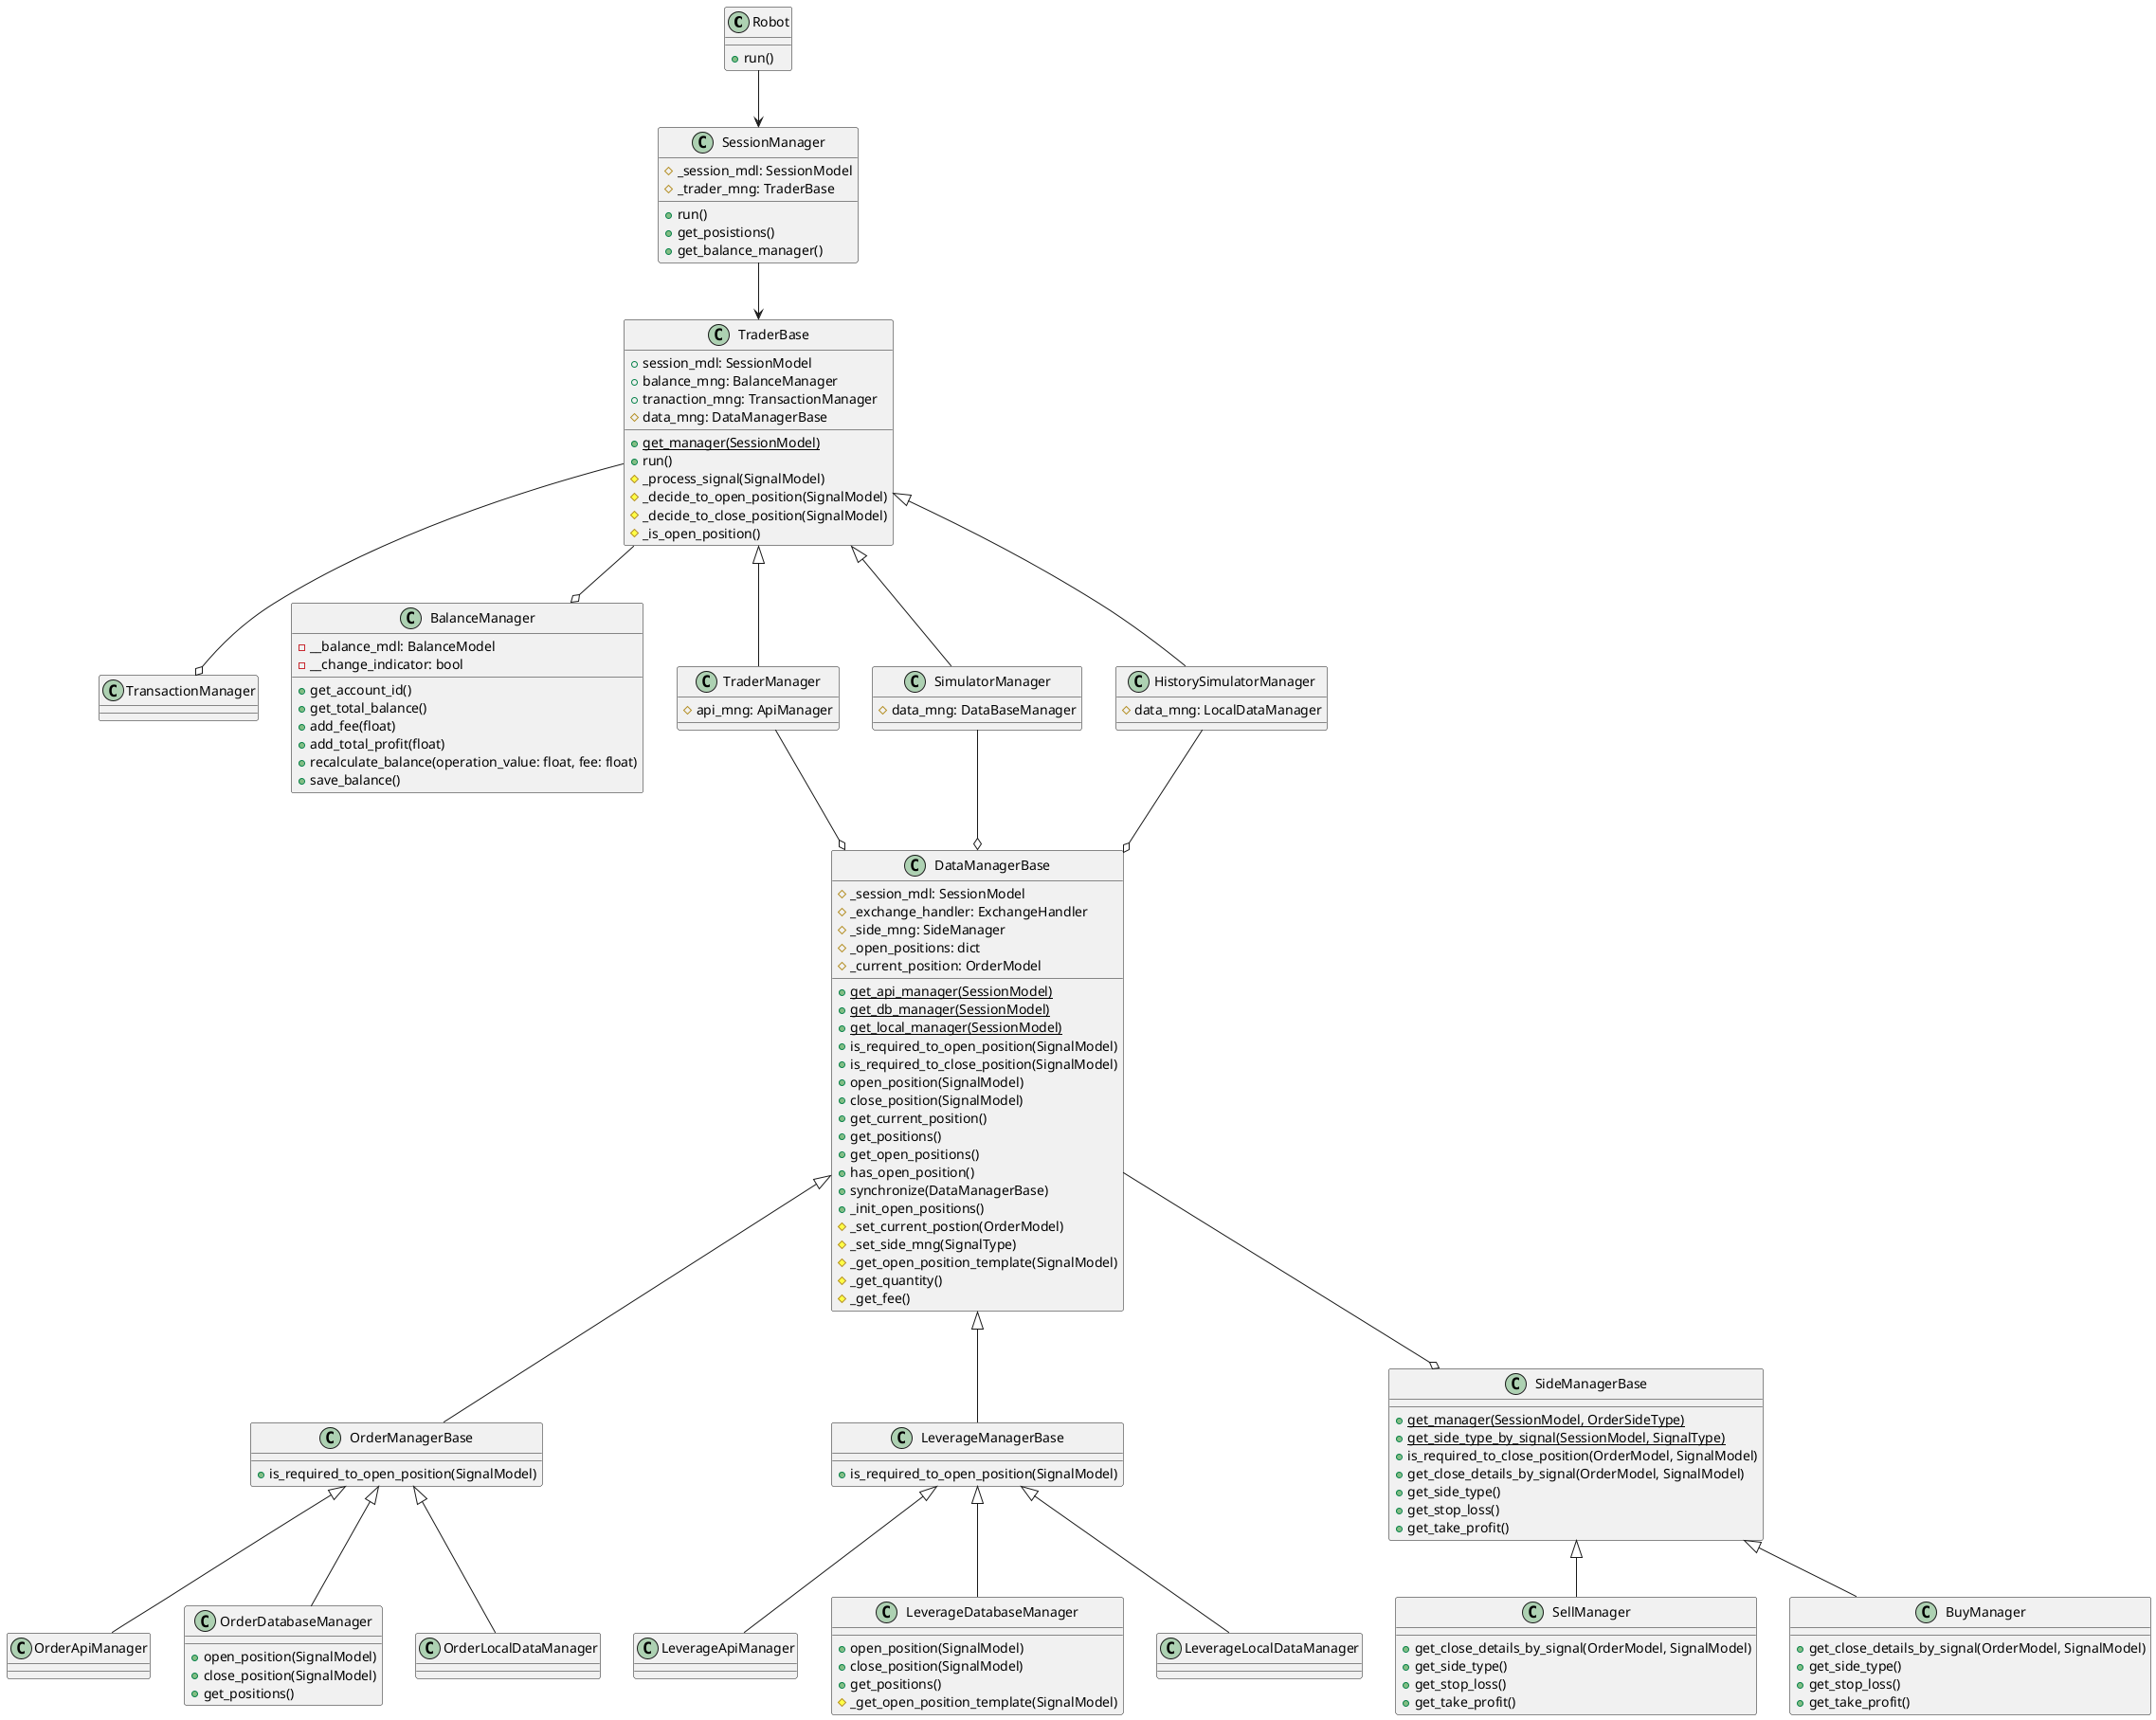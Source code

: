 @startuml Class

' 1. During creation of the session check/schedule a job based on interval
' 2. The application job read active ssesions and procced the next steps for every session:
' 2.1. Read orders from the database
' 2.2. Read orders from exchange API
' 2.3. Get signals based on session config
' 2.4. Make a desicion regarding existing position/create a new position
' 2.4.1. Call API for open/close a position
' 2.4.2. Call DB
' 2.4.2.1. Add transaction
' 2.4.2.2. Update/Create the position
' 2.4.2.3. Update Balance

' The main class for trading - the first endpoint
class Robot {
    +run()
}

class SessionManager {
    #_session_mdl: SessionModel
    #_trader_mng: TraderBase

    +run()
    +get_posistions()
    +get_balance_manager()
}

class TransactionManager

class BalanceManager {
    -__balance_mdl: BalanceModel
    -__change_indicator: bool

    +get_account_id()
    +get_total_balance()
    +add_fee(float)
    +add_total_profit(float)
    +recalculate_balance(operation_value: float, fee: float)
    +save_balance()
}

class TraderBase {
    +session_mdl: SessionModel
    +balance_mng: BalanceManager
    +tranaction_mng: TransactionManager
    #data_mng: DataManagerBase

    +{static} get_manager(SessionModel)
    +run()
    #_process_signal(SignalModel)
    #_decide_to_open_position(SignalModel)
    #_decide_to_close_position(SignalModel)
    #_is_open_position()
}

TraderBase --o BalanceManager
TraderBase --o TransactionManager


class TraderManager extends TraderBase {
    #api_mng: ApiManager
}

class SimulatorManager extends TraderBase {
    #data_mng: DataBaseManager
}

class HistorySimulatorManager extends TraderBase {
    #data_mng: LocalDataManager
}

class DataManagerBase {
    #_session_mdl: SessionModel
    #_exchange_handler: ExchangeHandler
    #_side_mng: SideManager
    #_open_positions: dict
    #_current_position: OrderModel
    +{static} get_api_manager(SessionModel)
    +{static} get_db_manager(SessionModel)
    +{static} get_local_manager(SessionModel)
    +is_required_to_open_position(SignalModel)
    +is_required_to_close_position(SignalModel)
    +open_position(SignalModel)
    +close_position(SignalModel)
    +get_current_position()
    +get_positions()
    +get_open_positions()
    +has_open_position()
    +synchronize(DataManagerBase)
    +_init_open_positions()
    #_set_current_postion(OrderModel)
    #_set_side_mng(SignalType)
    #_get_open_position_template(SignalModel)
    #_get_quantity()
    #_get_fee()
}

class OrderManagerBase extends DataManagerBase {
    +is_required_to_open_position(SignalModel)
}
class LeverageManagerBase extends DataManagerBase {
    +is_required_to_open_position(SignalModel)
}

class OrderApiManager extends OrderManagerBase
class LeverageApiManager extends LeverageManagerBase

class OrderDatabaseManager extends OrderManagerBase {
    +open_position(SignalModel)
    +close_position(SignalModel)
    +get_positions()
}

class LeverageDatabaseManager extends LeverageManagerBase {
    +open_position(SignalModel)
    +close_position(SignalModel)
    +get_positions()
    #_get_open_position_template(SignalModel)
}

class OrderLocalDataManager extends OrderManagerBase
class LeverageLocalDataManager extends LeverageManagerBase

class SideManagerBase {
    +{static} get_manager(SessionModel, OrderSideType)
    +{static} get_side_type_by_signal(SessionModel, SignalType)
    +is_required_to_close_position(OrderModel, SignalModel)
    +get_close_details_by_signal(OrderModel, SignalModel)
    +get_side_type()
    +get_stop_loss()
    +get_take_profit()
}

class SellManager extends SideManagerBase {
    +get_close_details_by_signal(OrderModel, SignalModel)
    +get_side_type()
    +get_stop_loss()
    +get_take_profit()
}

class BuyManager extends SideManagerBase {
    +get_close_details_by_signal(OrderModel, SignalModel)
    +get_side_type()
    +get_stop_loss()
    +get_take_profit()
}

Robot --> SessionManager
SessionManager --> TraderBase
TraderManager --o DataManagerBase
SimulatorManager --o DataManagerBase
HistorySimulatorManager --o DataManagerBase
DataManagerBase --o SideManagerBase

@enduml
